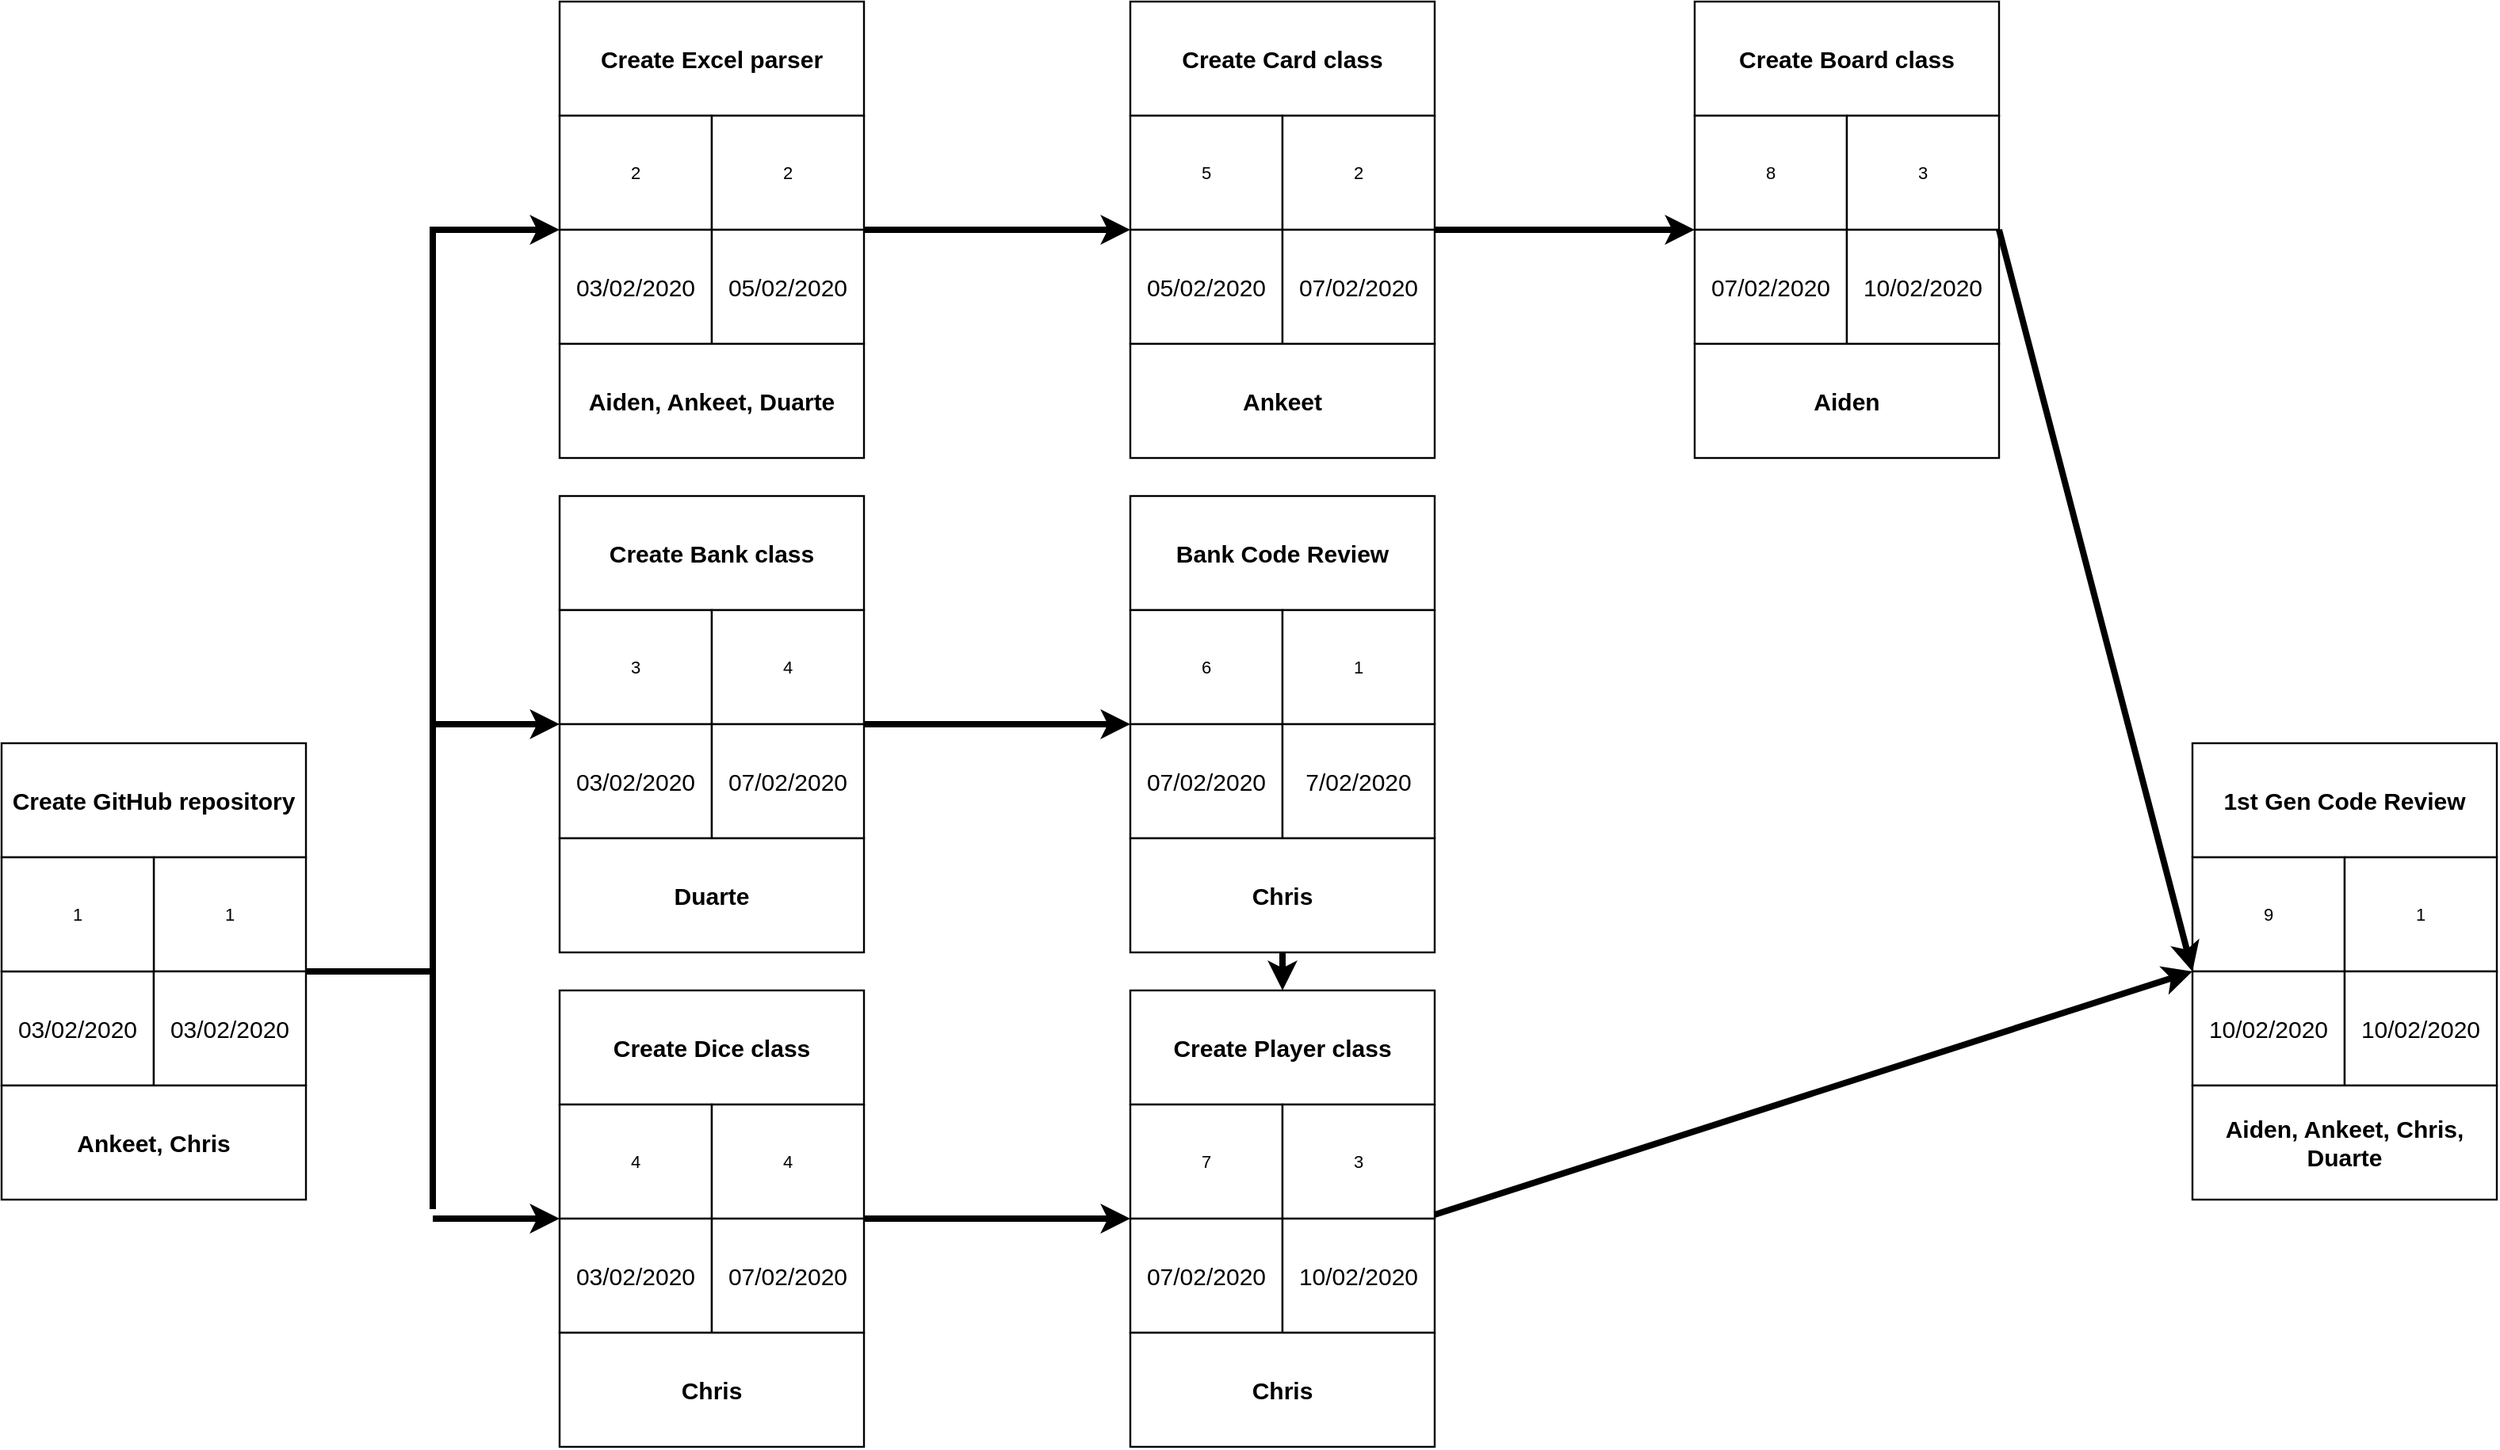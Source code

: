 <mxfile version="12.6.5" type="device"><diagram id="Wt_8STRpQEg4S5x40oLf" name="Page-1"><mxGraphModel dx="1657" dy="1619" grid="1" gridSize="10" guides="1" tooltips="1" connect="1" arrows="1" fold="1" page="1" pageScale="1" pageWidth="1169" pageHeight="827" math="0" shadow="0"><root><mxCell id="0"/><mxCell id="1" parent="0"/><mxCell id="yRtTQVRaCenFZBSgYrhE-18" value="Create GitHub repository" style="html=1;whiteSpace=wrap;;fontSize=15;fontColor=#000000;fontStyle=1;spacing=5;strokeOpacity=100;strokeWidth=1.2;" parent="1" vertex="1"><mxGeometry x="48" y="36" width="192" height="72" as="geometry"/></mxCell><mxCell id="yRtTQVRaCenFZBSgYrhE-19" value="1" style="html=1;whiteSpace=wrap;;fontSize=11;spacing=5;strokeOpacity=100;strokeWidth=1.2;" parent="1" vertex="1"><mxGeometry x="144" y="108" width="96" height="72" as="geometry"/></mxCell><mxCell id="yRtTQVRaCenFZBSgYrhE-20" value="03/02/2020" style="html=1;whiteSpace=wrap;;fontSize=15;fontColor=#000000;spacing=5;strokeOpacity=100;strokeWidth=1.2;" parent="1" vertex="1"><mxGeometry x="48" y="180" width="96" height="72" as="geometry"/></mxCell><mxCell id="yRtTQVRaCenFZBSgYrhE-21" value="03/02/2020" style="html=1;whiteSpace=wrap;;fontSize=15;fontColor=#000000;spacing=5;strokeOpacity=100;strokeWidth=1.2;" parent="1" vertex="1"><mxGeometry x="144" y="180" width="96" height="72" as="geometry"/></mxCell><mxCell id="yRtTQVRaCenFZBSgYrhE-22" value="Ankeet, Chris" style="html=1;whiteSpace=wrap;;fontSize=15;fontColor=#000000;fontStyle=1;spacing=5;strokeOpacity=100;strokeWidth=1.2;" parent="1" vertex="1"><mxGeometry x="48" y="252" width="192" height="72" as="geometry"/></mxCell><mxCell id="yRtTQVRaCenFZBSgYrhE-23" value="Create Excel parser" style="html=1;whiteSpace=wrap;;fontSize=15;fontColor=#000000;fontStyle=1;spacing=5;strokeOpacity=100;strokeWidth=1.2;" parent="1" vertex="1"><mxGeometry x="400" y="-432" width="192" height="72" as="geometry"/></mxCell><mxCell id="yRtTQVRaCenFZBSgYrhE-24" value="2" style="html=1;whiteSpace=wrap;;fontSize=11;spacing=5;strokeOpacity=100;strokeWidth=1.2;" parent="1" vertex="1"><mxGeometry x="400" y="-360" width="96" height="72" as="geometry"/></mxCell><mxCell id="yRtTQVRaCenFZBSgYrhE-25" value="2" style="html=1;whiteSpace=wrap;;fontSize=11;spacing=5;strokeOpacity=100;strokeWidth=1.2;" parent="1" vertex="1"><mxGeometry x="496" y="-360" width="96" height="72" as="geometry"/></mxCell><mxCell id="yRtTQVRaCenFZBSgYrhE-26" value="03/02/2020" style="html=1;whiteSpace=wrap;;fontSize=15;fontColor=#000000;spacing=5;strokeOpacity=100;strokeWidth=1.2;" parent="1" vertex="1"><mxGeometry x="400" y="-288" width="96" height="72" as="geometry"/></mxCell><mxCell id="yRtTQVRaCenFZBSgYrhE-27" value="05/02/2020" style="html=1;whiteSpace=wrap;;fontSize=15;fontColor=#000000;spacing=5;strokeOpacity=100;strokeWidth=1.2;" parent="1" vertex="1"><mxGeometry x="496" y="-288" width="96" height="72" as="geometry"/></mxCell><mxCell id="yRtTQVRaCenFZBSgYrhE-28" value="Aiden, Ankeet, Duarte" style="html=1;whiteSpace=wrap;;fontSize=15;fontColor=#000000;fontStyle=1;spacing=5;strokeOpacity=100;strokeWidth=1.2;" parent="1" vertex="1"><mxGeometry x="400" y="-216" width="192" height="72" as="geometry"/></mxCell><mxCell id="yRtTQVRaCenFZBSgYrhE-29" value="Create Board class" style="html=1;whiteSpace=wrap;;fontSize=15;fontColor=#000000;fontStyle=1;spacing=5;strokeOpacity=100;strokeWidth=1.2;" parent="1" vertex="1"><mxGeometry x="1116" y="-432" width="192" height="72" as="geometry"/></mxCell><mxCell id="yRtTQVRaCenFZBSgYrhE-30" value="8" style="html=1;whiteSpace=wrap;;fontSize=11;spacing=5;strokeOpacity=100;strokeWidth=1.2;" parent="1" vertex="1"><mxGeometry x="1116" y="-360" width="96" height="72" as="geometry"/></mxCell><mxCell id="yRtTQVRaCenFZBSgYrhE-31" value="3" style="html=1;whiteSpace=wrap;;fontSize=11;spacing=5;strokeOpacity=100;strokeWidth=1.2;" parent="1" vertex="1"><mxGeometry x="1212" y="-360" width="96" height="72" as="geometry"/></mxCell><mxCell id="yRtTQVRaCenFZBSgYrhE-32" value="07/02/2020" style="html=1;whiteSpace=wrap;;fontSize=15;fontColor=#000000;spacing=5;strokeOpacity=100;strokeWidth=1.2;" parent="1" vertex="1"><mxGeometry x="1116" y="-288" width="96" height="72" as="geometry"/></mxCell><mxCell id="yRtTQVRaCenFZBSgYrhE-33" value="10/02/2020" style="html=1;whiteSpace=wrap;;fontSize=15;fontColor=#000000;spacing=5;strokeOpacity=100;strokeWidth=1.2;" parent="1" vertex="1"><mxGeometry x="1212" y="-288" width="96" height="72" as="geometry"/></mxCell><mxCell id="yRtTQVRaCenFZBSgYrhE-34" value="Aiden" style="html=1;whiteSpace=wrap;;fontSize=15;fontColor=#000000;fontStyle=1;spacing=5;strokeOpacity=100;strokeWidth=1.2;" parent="1" vertex="1"><mxGeometry x="1116" y="-216" width="192" height="72" as="geometry"/></mxCell><mxCell id="yRtTQVRaCenFZBSgYrhE-35" value="Create Card class" style="html=1;whiteSpace=wrap;;fontSize=15;fontColor=#000000;fontStyle=1;spacing=5;strokeOpacity=100;strokeWidth=1.2;" parent="1" vertex="1"><mxGeometry x="760" y="-432" width="192" height="72" as="geometry"/></mxCell><mxCell id="yRtTQVRaCenFZBSgYrhE-36" value="5" style="html=1;whiteSpace=wrap;;fontSize=11;spacing=5;strokeOpacity=100;strokeWidth=1.2;" parent="1" vertex="1"><mxGeometry x="760" y="-360" width="96" height="72" as="geometry"/></mxCell><mxCell id="yRtTQVRaCenFZBSgYrhE-37" value="2" style="html=1;whiteSpace=wrap;;fontSize=11;spacing=5;strokeOpacity=100;strokeWidth=1.2;" parent="1" vertex="1"><mxGeometry x="856" y="-360" width="96" height="72" as="geometry"/></mxCell><mxCell id="yRtTQVRaCenFZBSgYrhE-38" value="05/02/2020" style="html=1;whiteSpace=wrap;;fontSize=15;fontColor=#000000;spacing=5;strokeOpacity=100;strokeWidth=1.2;" parent="1" vertex="1"><mxGeometry x="760" y="-288" width="96" height="72" as="geometry"/></mxCell><mxCell id="yRtTQVRaCenFZBSgYrhE-39" value="07/02/2020" style="html=1;whiteSpace=wrap;;fontSize=15;fontColor=#000000;spacing=5;strokeOpacity=100;strokeWidth=1.2;" parent="1" vertex="1"><mxGeometry x="856" y="-288" width="96" height="72" as="geometry"/></mxCell><mxCell id="yRtTQVRaCenFZBSgYrhE-40" value="Ankeet" style="html=1;whiteSpace=wrap;;fontSize=15;fontColor=#000000;fontStyle=1;spacing=5;strokeOpacity=100;strokeWidth=1.2;" parent="1" vertex="1"><mxGeometry x="760" y="-216" width="192" height="72" as="geometry"/></mxCell><mxCell id="yRtTQVRaCenFZBSgYrhE-41" value="Create Player class" style="html=1;whiteSpace=wrap;;fontSize=15;fontColor=#000000;fontStyle=1;spacing=5;strokeOpacity=100;strokeWidth=1.2;" parent="1" vertex="1"><mxGeometry x="760" y="192" width="192" height="72" as="geometry"/></mxCell><mxCell id="yRtTQVRaCenFZBSgYrhE-42" value="7" style="html=1;whiteSpace=wrap;;fontSize=11;spacing=5;strokeOpacity=100;strokeWidth=1.2;" parent="1" vertex="1"><mxGeometry x="760" y="264" width="96" height="72" as="geometry"/></mxCell><mxCell id="yRtTQVRaCenFZBSgYrhE-43" value="3" style="html=1;whiteSpace=wrap;;fontSize=11;spacing=5;strokeOpacity=100;strokeWidth=1.2;" parent="1" vertex="1"><mxGeometry x="856" y="264" width="96" height="72" as="geometry"/></mxCell><mxCell id="yRtTQVRaCenFZBSgYrhE-44" value="07/02/2020" style="html=1;whiteSpace=wrap;;fontSize=15;fontColor=#000000;spacing=5;strokeOpacity=100;strokeWidth=1.2;" parent="1" vertex="1"><mxGeometry x="760" y="336" width="96" height="72" as="geometry"/></mxCell><mxCell id="yRtTQVRaCenFZBSgYrhE-45" value="10/02/2020" style="html=1;whiteSpace=wrap;;fontSize=15;fontColor=#000000;spacing=5;strokeOpacity=100;strokeWidth=1.2;" parent="1" vertex="1"><mxGeometry x="856" y="336" width="96" height="72" as="geometry"/></mxCell><mxCell id="yRtTQVRaCenFZBSgYrhE-46" value="Chris" style="html=1;whiteSpace=wrap;;fontSize=15;fontColor=#000000;fontStyle=1;spacing=5;strokeOpacity=100;strokeWidth=1.2;" parent="1" vertex="1"><mxGeometry x="760" y="408" width="192" height="72" as="geometry"/></mxCell><mxCell id="yRtTQVRaCenFZBSgYrhE-47" value="1" style="html=1;whiteSpace=wrap;;fontSize=11;spacing=5;strokeOpacity=100;strokeWidth=1.2;" parent="1" vertex="1"><mxGeometry x="48" y="108" width="96" height="72" as="geometry"/></mxCell><mxCell id="yRtTQVRaCenFZBSgYrhE-48" value="Create Dice class" style="html=1;whiteSpace=wrap;;fontSize=15;fontColor=#000000;fontStyle=1;spacing=5;strokeOpacity=100;strokeWidth=1.2;" parent="1" vertex="1"><mxGeometry x="400" y="192" width="192" height="72" as="geometry"/></mxCell><mxCell id="yRtTQVRaCenFZBSgYrhE-49" value="4" style="html=1;whiteSpace=wrap;;fontSize=11;spacing=5;strokeOpacity=100;strokeWidth=1.2;" parent="1" vertex="1"><mxGeometry x="400" y="264" width="96" height="72" as="geometry"/></mxCell><mxCell id="yRtTQVRaCenFZBSgYrhE-50" value="4" style="html=1;whiteSpace=wrap;;fontSize=11;spacing=5;strokeOpacity=100;strokeWidth=1.2;" parent="1" vertex="1"><mxGeometry x="496" y="264" width="96" height="72" as="geometry"/></mxCell><mxCell id="yRtTQVRaCenFZBSgYrhE-51" value="03/02/2020" style="html=1;whiteSpace=wrap;;fontSize=15;fontColor=#000000;spacing=5;strokeOpacity=100;strokeWidth=1.2;" parent="1" vertex="1"><mxGeometry x="400" y="336" width="96" height="72" as="geometry"/></mxCell><mxCell id="yRtTQVRaCenFZBSgYrhE-52" value="07/02/2020" style="html=1;whiteSpace=wrap;;fontSize=15;fontColor=#000000;spacing=5;strokeOpacity=100;strokeWidth=1.2;" parent="1" vertex="1"><mxGeometry x="496" y="336" width="96" height="72" as="geometry"/></mxCell><mxCell id="yRtTQVRaCenFZBSgYrhE-53" value="Chris" style="html=1;whiteSpace=wrap;;fontSize=15;fontColor=#000000;fontStyle=1;spacing=5;strokeOpacity=100;strokeWidth=1.2;" parent="1" vertex="1"><mxGeometry x="400" y="408" width="192" height="72" as="geometry"/></mxCell><mxCell id="yRtTQVRaCenFZBSgYrhE-54" value="Create Bank class" style="html=1;whiteSpace=wrap;;fontSize=15;fontColor=#000000;fontStyle=1;spacing=5;strokeOpacity=100;strokeWidth=1.2;" parent="1" vertex="1"><mxGeometry x="400" y="-120" width="192" height="72" as="geometry"/></mxCell><mxCell id="yRtTQVRaCenFZBSgYrhE-55" value="3" style="html=1;whiteSpace=wrap;;fontSize=11;spacing=5;strokeOpacity=100;strokeWidth=1.2;" parent="1" vertex="1"><mxGeometry x="400" y="-48" width="96" height="72" as="geometry"/></mxCell><mxCell id="yRtTQVRaCenFZBSgYrhE-56" value="4" style="html=1;whiteSpace=wrap;;fontSize=11;spacing=5;strokeOpacity=100;strokeWidth=1.2;" parent="1" vertex="1"><mxGeometry x="496" y="-48" width="96" height="72" as="geometry"/></mxCell><mxCell id="yRtTQVRaCenFZBSgYrhE-57" value="03/02/2020" style="html=1;whiteSpace=wrap;;fontSize=15;fontColor=#000000;spacing=5;strokeOpacity=100;strokeWidth=1.2;" parent="1" vertex="1"><mxGeometry x="400" y="24" width="96" height="72" as="geometry"/></mxCell><mxCell id="yRtTQVRaCenFZBSgYrhE-58" value="07/02/2020" style="html=1;whiteSpace=wrap;;fontSize=15;fontColor=#000000;spacing=5;strokeOpacity=100;strokeWidth=1.2;" parent="1" vertex="1"><mxGeometry x="496" y="24" width="96" height="72" as="geometry"/></mxCell><mxCell id="yRtTQVRaCenFZBSgYrhE-59" value="Duarte" style="html=1;whiteSpace=wrap;;fontSize=15;fontColor=#000000;fontStyle=1;spacing=5;strokeOpacity=100;strokeWidth=1.2;" parent="1" vertex="1"><mxGeometry x="400" y="96" width="192" height="72" as="geometry"/></mxCell><mxCell id="yRtTQVRaCenFZBSgYrhE-60" value="1st Gen Code Review" style="html=1;whiteSpace=wrap;;fontSize=15;fontColor=#000000;fontStyle=1;spacing=5;strokeOpacity=100;strokeWidth=1.2;" parent="1" vertex="1"><mxGeometry x="1430" y="36" width="192" height="72" as="geometry"/></mxCell><mxCell id="yRtTQVRaCenFZBSgYrhE-61" value="9" style="html=1;whiteSpace=wrap;;fontSize=11;spacing=5;strokeOpacity=100;strokeWidth=1.2;" parent="1" vertex="1"><mxGeometry x="1430" y="108" width="96" height="72" as="geometry"/></mxCell><mxCell id="yRtTQVRaCenFZBSgYrhE-62" value="1" style="html=1;whiteSpace=wrap;;fontSize=11;spacing=5;strokeOpacity=100;strokeWidth=1.2;" parent="1" vertex="1"><mxGeometry x="1526" y="108" width="96" height="72" as="geometry"/></mxCell><mxCell id="yRtTQVRaCenFZBSgYrhE-63" value="10/02/2020" style="html=1;whiteSpace=wrap;;fontSize=15;fontColor=#000000;spacing=5;strokeOpacity=100;strokeWidth=1.2;" parent="1" vertex="1"><mxGeometry x="1430" y="180" width="96" height="72" as="geometry"/></mxCell><mxCell id="yRtTQVRaCenFZBSgYrhE-64" value="10/02/2020" style="html=1;whiteSpace=wrap;;fontSize=15;fontColor=#000000;spacing=5;strokeOpacity=100;strokeWidth=1.2;" parent="1" vertex="1"><mxGeometry x="1526" y="180" width="96" height="72" as="geometry"/></mxCell><mxCell id="yRtTQVRaCenFZBSgYrhE-65" value="Aiden, Ankeet, Chris, Duarte" style="html=1;whiteSpace=wrap;;fontSize=15;fontColor=#000000;fontStyle=1;spacing=5;strokeOpacity=100;strokeWidth=1.2;" parent="1" vertex="1"><mxGeometry x="1430" y="252" width="192" height="72" as="geometry"/></mxCell><mxCell id="XVNCJrs8OEv5tTT4PY2f-4" value="" style="endArrow=none;html=1;strokeWidth=4;" edge="1" parent="1"><mxGeometry width="50" height="50" relative="1" as="geometry"><mxPoint x="320" y="330" as="sourcePoint"/><mxPoint x="320" y="-290" as="targetPoint"/></mxGeometry></mxCell><mxCell id="XVNCJrs8OEv5tTT4PY2f-5" value="" style="endArrow=none;html=1;exitX=1;exitY=0;exitDx=0;exitDy=0;strokeWidth=4;" edge="1" parent="1" source="yRtTQVRaCenFZBSgYrhE-21"><mxGeometry width="50" height="50" relative="1" as="geometry"><mxPoint x="280" y="220" as="sourcePoint"/><mxPoint x="320" y="180" as="targetPoint"/></mxGeometry></mxCell><mxCell id="XVNCJrs8OEv5tTT4PY2f-6" value="" style="endArrow=classic;html=1;strokeWidth=4;entryX=0;entryY=0;entryDx=0;entryDy=0;endFill=1;" edge="1" parent="1" target="yRtTQVRaCenFZBSgYrhE-26"><mxGeometry width="50" height="50" relative="1" as="geometry"><mxPoint x="320" y="-288" as="sourcePoint"/><mxPoint x="330" y="190" as="targetPoint"/></mxGeometry></mxCell><mxCell id="XVNCJrs8OEv5tTT4PY2f-7" value="" style="endArrow=classic;html=1;strokeWidth=4;entryX=0;entryY=1;entryDx=0;entryDy=0;endFill=1;exitX=1;exitY=1;exitDx=0;exitDy=0;" edge="1" parent="1" source="yRtTQVRaCenFZBSgYrhE-50" target="yRtTQVRaCenFZBSgYrhE-42"><mxGeometry width="50" height="50" relative="1" as="geometry"><mxPoint x="320" y="24" as="sourcePoint"/><mxPoint x="410" y="-278" as="targetPoint"/></mxGeometry></mxCell><mxCell id="XVNCJrs8OEv5tTT4PY2f-8" value="" style="endArrow=classic;html=1;strokeWidth=4;entryX=0;entryY=0;entryDx=0;entryDy=0;endFill=1;" edge="1" parent="1"><mxGeometry width="50" height="50" relative="1" as="geometry"><mxPoint x="320" y="336" as="sourcePoint"/><mxPoint x="400" y="336" as="targetPoint"/></mxGeometry></mxCell><mxCell id="XVNCJrs8OEv5tTT4PY2f-9" value="" style="endArrow=classic;html=1;strokeWidth=4;entryX=0;entryY=0;entryDx=0;entryDy=0;endFill=1;" edge="1" parent="1" target="yRtTQVRaCenFZBSgYrhE-57"><mxGeometry width="50" height="50" relative="1" as="geometry"><mxPoint x="320" y="24" as="sourcePoint"/><mxPoint x="410" y="346" as="targetPoint"/></mxGeometry></mxCell><mxCell id="XVNCJrs8OEv5tTT4PY2f-10" value="" style="endArrow=classic;html=1;strokeWidth=4;entryX=0;entryY=1;entryDx=0;entryDy=0;endFill=1;exitX=1;exitY=1;exitDx=0;exitDy=0;" edge="1" parent="1" source="yRtTQVRaCenFZBSgYrhE-25" target="yRtTQVRaCenFZBSgYrhE-36"><mxGeometry width="50" height="50" relative="1" as="geometry"><mxPoint x="330" y="-278" as="sourcePoint"/><mxPoint x="410" y="-278" as="targetPoint"/></mxGeometry></mxCell><mxCell id="XVNCJrs8OEv5tTT4PY2f-11" value="" style="endArrow=classic;html=1;strokeWidth=4;entryX=0;entryY=0;entryDx=0;entryDy=0;endFill=1;exitX=1;exitY=0;exitDx=0;exitDy=0;" edge="1" parent="1" source="yRtTQVRaCenFZBSgYrhE-39" target="yRtTQVRaCenFZBSgYrhE-32"><mxGeometry width="50" height="50" relative="1" as="geometry"><mxPoint x="602" y="-278" as="sourcePoint"/><mxPoint x="770" y="-278" as="targetPoint"/></mxGeometry></mxCell><mxCell id="XVNCJrs8OEv5tTT4PY2f-13" value="" style="endArrow=classic;html=1;strokeWidth=4;entryX=0;entryY=0;entryDx=0;entryDy=0;endFill=1;exitX=1;exitY=1;exitDx=0;exitDy=0;" edge="1" parent="1" target="yRtTQVRaCenFZBSgYrhE-63"><mxGeometry width="50" height="50" relative="1" as="geometry"><mxPoint x="952.0" y="333.5" as="sourcePoint"/><mxPoint x="1120" y="333.5" as="targetPoint"/></mxGeometry></mxCell><mxCell id="XVNCJrs8OEv5tTT4PY2f-17" value="" style="endArrow=classic;html=1;strokeWidth=4;entryX=0;entryY=0;entryDx=0;entryDy=0;endFill=1;exitX=1;exitY=0;exitDx=0;exitDy=0;" edge="1" parent="1" source="yRtTQVRaCenFZBSgYrhE-33" target="yRtTQVRaCenFZBSgYrhE-63"><mxGeometry width="50" height="50" relative="1" as="geometry"><mxPoint x="602.0" y="34" as="sourcePoint"/><mxPoint x="770" y="346" as="targetPoint"/></mxGeometry></mxCell><mxCell id="XVNCJrs8OEv5tTT4PY2f-18" value="Bank Code Review" style="html=1;whiteSpace=wrap;;fontSize=15;fontColor=#000000;fontStyle=1;spacing=5;strokeOpacity=100;strokeWidth=1.2;" vertex="1" parent="1"><mxGeometry x="760" y="-120" width="192" height="72" as="geometry"/></mxCell><mxCell id="XVNCJrs8OEv5tTT4PY2f-19" value="6" style="html=1;whiteSpace=wrap;;fontSize=11;spacing=5;strokeOpacity=100;strokeWidth=1.2;" vertex="1" parent="1"><mxGeometry x="760" y="-48" width="96" height="72" as="geometry"/></mxCell><mxCell id="XVNCJrs8OEv5tTT4PY2f-20" value="1" style="html=1;whiteSpace=wrap;;fontSize=11;spacing=5;strokeOpacity=100;strokeWidth=1.2;" vertex="1" parent="1"><mxGeometry x="856" y="-48" width="96" height="72" as="geometry"/></mxCell><mxCell id="XVNCJrs8OEv5tTT4PY2f-21" value="07/02/2020" style="html=1;whiteSpace=wrap;;fontSize=15;fontColor=#000000;spacing=5;strokeOpacity=100;strokeWidth=1.2;" vertex="1" parent="1"><mxGeometry x="760" y="24" width="96" height="72" as="geometry"/></mxCell><mxCell id="XVNCJrs8OEv5tTT4PY2f-22" value="7/02/2020" style="html=1;whiteSpace=wrap;;fontSize=15;fontColor=#000000;spacing=5;strokeOpacity=100;strokeWidth=1.2;" vertex="1" parent="1"><mxGeometry x="856" y="24" width="96" height="72" as="geometry"/></mxCell><mxCell id="XVNCJrs8OEv5tTT4PY2f-23" value="Chris" style="html=1;whiteSpace=wrap;;fontSize=15;fontColor=#000000;fontStyle=1;spacing=5;strokeOpacity=100;strokeWidth=1.2;" vertex="1" parent="1"><mxGeometry x="760" y="96" width="192" height="72" as="geometry"/></mxCell><mxCell id="XVNCJrs8OEv5tTT4PY2f-24" value="" style="endArrow=classic;html=1;strokeWidth=4;entryX=0;entryY=1;entryDx=0;entryDy=0;endFill=1;exitX=1;exitY=0;exitDx=0;exitDy=0;" edge="1" parent="1" source="yRtTQVRaCenFZBSgYrhE-58" target="XVNCJrs8OEv5tTT4PY2f-19"><mxGeometry width="50" height="50" relative="1" as="geometry"><mxPoint x="330" y="34" as="sourcePoint"/><mxPoint x="410.0" y="34" as="targetPoint"/></mxGeometry></mxCell><mxCell id="XVNCJrs8OEv5tTT4PY2f-25" value="" style="endArrow=classic;html=1;strokeWidth=4;entryX=0.5;entryY=0;entryDx=0;entryDy=0;endFill=1;exitX=0.5;exitY=1;exitDx=0;exitDy=0;" edge="1" parent="1" source="XVNCJrs8OEv5tTT4PY2f-23" target="yRtTQVRaCenFZBSgYrhE-41"><mxGeometry width="50" height="50" relative="1" as="geometry"><mxPoint x="602" y="34" as="sourcePoint"/><mxPoint x="770" y="34" as="targetPoint"/></mxGeometry></mxCell></root></mxGraphModel></diagram></mxfile>